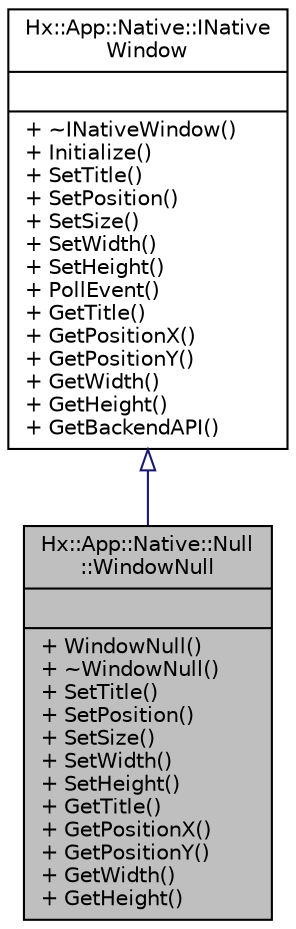 digraph "Hx::App::Native::Null::WindowNull"
{
  edge [fontname="Helvetica",fontsize="10",labelfontname="Helvetica",labelfontsize="10"];
  node [fontname="Helvetica",fontsize="10",shape=record];
  Node2 [label="{Hx::App::Native::Null\l::WindowNull\n||+ WindowNull()\l+ ~WindowNull()\l+ SetTitle()\l+ SetPosition()\l+ SetSize()\l+ SetWidth()\l+ SetHeight()\l+ GetTitle()\l+ GetPositionX()\l+ GetPositionY()\l+ GetWidth()\l+ GetHeight()\l}",height=0.2,width=0.4,color="black", fillcolor="grey75", style="filled", fontcolor="black"];
  Node3 -> Node2 [dir="back",color="midnightblue",fontsize="10",style="solid",arrowtail="onormal",fontname="Helvetica"];
  Node3 [label="{Hx::App::Native::INative\lWindow\n||+ ~INativeWindow()\l+ Initialize()\l+ SetTitle()\l+ SetPosition()\l+ SetSize()\l+ SetWidth()\l+ SetHeight()\l+ PollEvent()\l+ GetTitle()\l+ GetPositionX()\l+ GetPositionY()\l+ GetWidth()\l+ GetHeight()\l+ GetBackendAPI()\l}",height=0.2,width=0.4,color="black", fillcolor="white", style="filled",URL="$structHx_1_1App_1_1Native_1_1INativeWindow.html"];
}
